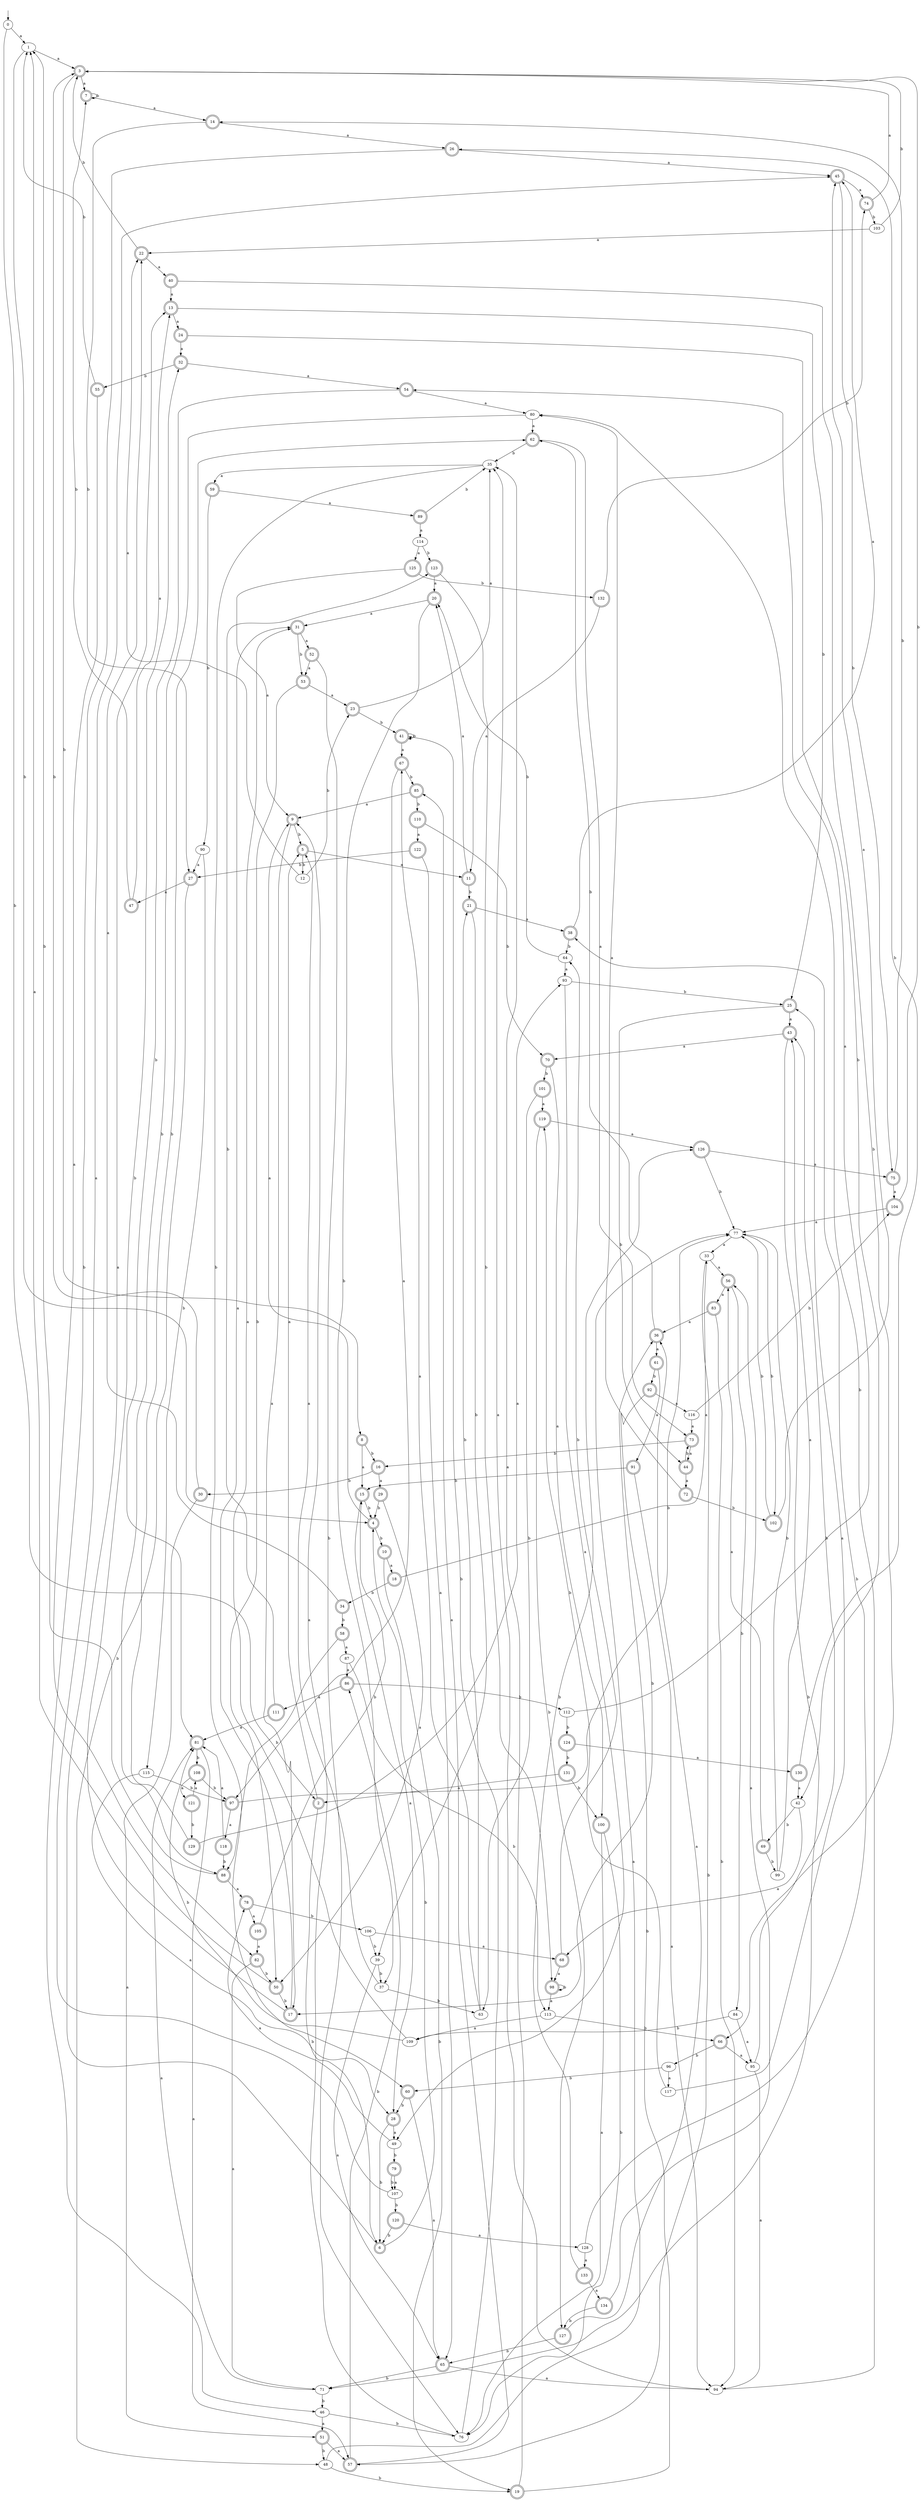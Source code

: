 digraph RandomDFA {
  __start0 [label="", shape=none];
  __start0 -> 0 [label=""];
  0 [shape=circle]
  0 -> 1 [label="a"]
  0 -> 2 [label="b"]
  1
  1 -> 3 [label="a"]
  1 -> 4 [label="b"]
  2 [shape=doublecircle]
  2 -> 5 [label="a"]
  2 -> 6 [label="b"]
  3 [shape=doublecircle]
  3 -> 7 [label="a"]
  3 -> 8 [label="b"]
  4 [shape=doublecircle]
  4 -> 9 [label="a"]
  4 -> 10 [label="b"]
  5 [shape=doublecircle]
  5 -> 11 [label="a"]
  5 -> 12 [label="b"]
  6 [shape=doublecircle]
  6 -> 13 [label="a"]
  6 -> 4 [label="b"]
  7 [shape=doublecircle]
  7 -> 14 [label="a"]
  7 -> 7 [label="b"]
  8 [shape=doublecircle]
  8 -> 15 [label="a"]
  8 -> 16 [label="b"]
  9 [shape=doublecircle]
  9 -> 17 [label="a"]
  9 -> 5 [label="b"]
  10 [shape=doublecircle]
  10 -> 18 [label="a"]
  10 -> 19 [label="b"]
  11 [shape=doublecircle]
  11 -> 20 [label="a"]
  11 -> 21 [label="b"]
  12
  12 -> 22 [label="a"]
  12 -> 23 [label="b"]
  13 [shape=doublecircle]
  13 -> 24 [label="a"]
  13 -> 25 [label="b"]
  14 [shape=doublecircle]
  14 -> 26 [label="a"]
  14 -> 27 [label="b"]
  15 [shape=doublecircle]
  15 -> 28 [label="a"]
  15 -> 4 [label="b"]
  16 [shape=doublecircle]
  16 -> 29 [label="a"]
  16 -> 30 [label="b"]
  17 [shape=doublecircle]
  17 -> 31 [label="a"]
  17 -> 32 [label="b"]
  18 [shape=doublecircle]
  18 -> 33 [label="a"]
  18 -> 34 [label="b"]
  19 [shape=doublecircle]
  19 -> 35 [label="a"]
  19 -> 36 [label="b"]
  20 [shape=doublecircle]
  20 -> 31 [label="a"]
  20 -> 37 [label="b"]
  21 [shape=doublecircle]
  21 -> 38 [label="a"]
  21 -> 39 [label="b"]
  22 [shape=doublecircle]
  22 -> 40 [label="a"]
  22 -> 3 [label="b"]
  23 [shape=doublecircle]
  23 -> 35 [label="a"]
  23 -> 41 [label="b"]
  24 [shape=doublecircle]
  24 -> 32 [label="a"]
  24 -> 42 [label="b"]
  25 [shape=doublecircle]
  25 -> 43 [label="a"]
  25 -> 44 [label="b"]
  26 [shape=doublecircle]
  26 -> 45 [label="a"]
  26 -> 46 [label="b"]
  27 [shape=doublecircle]
  27 -> 47 [label="a"]
  27 -> 48 [label="b"]
  28 [shape=doublecircle]
  28 -> 49 [label="a"]
  28 -> 6 [label="b"]
  29 [shape=doublecircle]
  29 -> 50 [label="a"]
  29 -> 4 [label="b"]
  30 [shape=doublecircle]
  30 -> 51 [label="a"]
  30 -> 3 [label="b"]
  31 [shape=doublecircle]
  31 -> 52 [label="a"]
  31 -> 53 [label="b"]
  32 [shape=doublecircle]
  32 -> 54 [label="a"]
  32 -> 55 [label="b"]
  33
  33 -> 56 [label="a"]
  33 -> 57 [label="b"]
  34 [shape=doublecircle]
  34 -> 22 [label="a"]
  34 -> 58 [label="b"]
  35
  35 -> 59 [label="a"]
  35 -> 60 [label="b"]
  36 [shape=doublecircle]
  36 -> 61 [label="a"]
  36 -> 62 [label="b"]
  37
  37 -> 5 [label="a"]
  37 -> 63 [label="b"]
  38 [shape=doublecircle]
  38 -> 45 [label="a"]
  38 -> 64 [label="b"]
  39
  39 -> 65 [label="a"]
  39 -> 37 [label="b"]
  40 [shape=doublecircle]
  40 -> 13 [label="a"]
  40 -> 66 [label="b"]
  41 [shape=doublecircle]
  41 -> 67 [label="a"]
  41 -> 41 [label="b"]
  42
  42 -> 68 [label="a"]
  42 -> 69 [label="b"]
  43 [shape=doublecircle]
  43 -> 70 [label="a"]
  43 -> 71 [label="b"]
  44 [shape=doublecircle]
  44 -> 72 [label="a"]
  44 -> 73 [label="b"]
  45 [shape=doublecircle]
  45 -> 74 [label="a"]
  45 -> 75 [label="b"]
  46
  46 -> 51 [label="a"]
  46 -> 76 [label="b"]
  47 [shape=doublecircle]
  47 -> 13 [label="a"]
  47 -> 7 [label="b"]
  48
  48 -> 77 [label="a"]
  48 -> 19 [label="b"]
  49
  49 -> 78 [label="a"]
  49 -> 79 [label="b"]
  50 [shape=doublecircle]
  50 -> 1 [label="a"]
  50 -> 17 [label="b"]
  51 [shape=doublecircle]
  51 -> 57 [label="a"]
  51 -> 48 [label="b"]
  52 [shape=doublecircle]
  52 -> 53 [label="a"]
  52 -> 76 [label="b"]
  53 [shape=doublecircle]
  53 -> 23 [label="a"]
  53 -> 50 [label="b"]
  54 [shape=doublecircle]
  54 -> 80 [label="a"]
  54 -> 81 [label="b"]
  55 [shape=doublecircle]
  55 -> 82 [label="a"]
  55 -> 1 [label="b"]
  56 [shape=doublecircle]
  56 -> 83 [label="a"]
  56 -> 84 [label="b"]
  57 [shape=doublecircle]
  57 -> 85 [label="a"]
  57 -> 86 [label="b"]
  58 [shape=doublecircle]
  58 -> 87 [label="a"]
  58 -> 88 [label="b"]
  59 [shape=doublecircle]
  59 -> 89 [label="a"]
  59 -> 90 [label="b"]
  60 [shape=doublecircle]
  60 -> 65 [label="a"]
  60 -> 28 [label="b"]
  61 [shape=doublecircle]
  61 -> 91 [label="a"]
  61 -> 92 [label="b"]
  62 [shape=doublecircle]
  62 -> 73 [label="a"]
  62 -> 35 [label="b"]
  63
  63 -> 67 [label="a"]
  63 -> 21 [label="b"]
  64
  64 -> 93 [label="a"]
  64 -> 20 [label="b"]
  65 [shape=doublecircle]
  65 -> 94 [label="a"]
  65 -> 71 [label="b"]
  66 [shape=doublecircle]
  66 -> 95 [label="a"]
  66 -> 96 [label="b"]
  67 [shape=doublecircle]
  67 -> 97 [label="a"]
  67 -> 85 [label="b"]
  68 [shape=doublecircle]
  68 -> 98 [label="a"]
  68 -> 64 [label="b"]
  69 [shape=doublecircle]
  69 -> 56 [label="a"]
  69 -> 99 [label="b"]
  70 [shape=doublecircle]
  70 -> 100 [label="a"]
  70 -> 101 [label="b"]
  71
  71 -> 81 [label="a"]
  71 -> 46 [label="b"]
  72 [shape=doublecircle]
  72 -> 80 [label="a"]
  72 -> 102 [label="b"]
  73 [shape=doublecircle]
  73 -> 44 [label="a"]
  73 -> 16 [label="b"]
  74 [shape=doublecircle]
  74 -> 3 [label="a"]
  74 -> 103 [label="b"]
  75 [shape=doublecircle]
  75 -> 104 [label="a"]
  75 -> 14 [label="b"]
  76
  76 -> 9 [label="a"]
  76 -> 41 [label="b"]
  77
  77 -> 33 [label="a"]
  77 -> 102 [label="b"]
  78 [shape=doublecircle]
  78 -> 105 [label="a"]
  78 -> 106 [label="b"]
  79 [shape=doublecircle]
  79 -> 107 [label="a"]
  79 -> 107 [label="b"]
  80
  80 -> 62 [label="a"]
  80 -> 88 [label="b"]
  81 [shape=doublecircle]
  81 -> 57 [label="a"]
  81 -> 108 [label="b"]
  82 [shape=doublecircle]
  82 -> 71 [label="a"]
  82 -> 50 [label="b"]
  83 [shape=doublecircle]
  83 -> 36 [label="a"]
  83 -> 94 [label="b"]
  84
  84 -> 95 [label="a"]
  84 -> 109 [label="b"]
  85 [shape=doublecircle]
  85 -> 9 [label="a"]
  85 -> 110 [label="b"]
  86 [shape=doublecircle]
  86 -> 111 [label="a"]
  86 -> 112 [label="b"]
  87
  87 -> 86 [label="a"]
  87 -> 113 [label="b"]
  88 [shape=doublecircle]
  88 -> 78 [label="a"]
  88 -> 1 [label="b"]
  89 [shape=doublecircle]
  89 -> 114 [label="a"]
  89 -> 35 [label="b"]
  90
  90 -> 27 [label="a"]
  90 -> 115 [label="b"]
  91 [shape=doublecircle]
  91 -> 94 [label="a"]
  91 -> 15 [label="b"]
  92 [shape=doublecircle]
  92 -> 116 [label="a"]
  92 -> 17 [label="b"]
  93
  93 -> 49 [label="a"]
  93 -> 25 [label="b"]
  94
  94 -> 35 [label="a"]
  94 -> 80 [label="b"]
  95
  95 -> 94 [label="a"]
  95 -> 43 [label="b"]
  96
  96 -> 117 [label="a"]
  96 -> 60 [label="b"]
  97 [shape=doublecircle]
  97 -> 118 [label="a"]
  97 -> 77 [label="b"]
  98 [shape=doublecircle]
  98 -> 113 [label="a"]
  98 -> 98 [label="b"]
  99
  99 -> 43 [label="a"]
  99 -> 77 [label="b"]
  100 [shape=doublecircle]
  100 -> 76 [label="a"]
  100 -> 76 [label="b"]
  101 [shape=doublecircle]
  101 -> 119 [label="a"]
  101 -> 63 [label="b"]
  102 [shape=doublecircle]
  102 -> 45 [label="a"]
  102 -> 77 [label="b"]
  103
  103 -> 22 [label="a"]
  103 -> 3 [label="b"]
  104 [shape=doublecircle]
  104 -> 77 [label="a"]
  104 -> 3 [label="b"]
  105 [shape=doublecircle]
  105 -> 82 [label="a"]
  105 -> 15 [label="b"]
  106
  106 -> 68 [label="a"]
  106 -> 39 [label="b"]
  107
  107 -> 45 [label="a"]
  107 -> 120 [label="b"]
  108 [shape=doublecircle]
  108 -> 121 [label="a"]
  108 -> 97 [label="b"]
  109
  109 -> 31 [label="a"]
  109 -> 81 [label="b"]
  110 [shape=doublecircle]
  110 -> 122 [label="a"]
  110 -> 70 [label="b"]
  111 [shape=doublecircle]
  111 -> 81 [label="a"]
  111 -> 123 [label="b"]
  112
  112 -> 54 [label="a"]
  112 -> 124 [label="b"]
  113
  113 -> 109 [label="a"]
  113 -> 66 [label="b"]
  114
  114 -> 125 [label="a"]
  114 -> 123 [label="b"]
  115
  115 -> 28 [label="a"]
  115 -> 97 [label="b"]
  116
  116 -> 73 [label="a"]
  116 -> 104 [label="b"]
  117
  117 -> 25 [label="a"]
  117 -> 119 [label="b"]
  118 [shape=doublecircle]
  118 -> 81 [label="a"]
  118 -> 88 [label="b"]
  119 [shape=doublecircle]
  119 -> 126 [label="a"]
  119 -> 127 [label="b"]
  120 [shape=doublecircle]
  120 -> 128 [label="a"]
  120 -> 6 [label="b"]
  121 [shape=doublecircle]
  121 -> 108 [label="a"]
  121 -> 129 [label="b"]
  122 [shape=doublecircle]
  122 -> 65 [label="a"]
  122 -> 27 [label="b"]
  123 [shape=doublecircle]
  123 -> 20 [label="a"]
  123 -> 98 [label="b"]
  124 [shape=doublecircle]
  124 -> 130 [label="a"]
  124 -> 131 [label="b"]
  125 [shape=doublecircle]
  125 -> 9 [label="a"]
  125 -> 132 [label="b"]
  126 [shape=doublecircle]
  126 -> 75 [label="a"]
  126 -> 77 [label="b"]
  127 [shape=doublecircle]
  127 -> 36 [label="a"]
  127 -> 65 [label="b"]
  128
  128 -> 133 [label="a"]
  128 -> 38 [label="b"]
  129 [shape=doublecircle]
  129 -> 93 [label="a"]
  129 -> 62 [label="b"]
  130 [shape=doublecircle]
  130 -> 42 [label="a"]
  130 -> 26 [label="b"]
  131 [shape=doublecircle]
  131 -> 2 [label="a"]
  131 -> 100 [label="b"]
  132 [shape=doublecircle]
  132 -> 11 [label="a"]
  132 -> 74 [label="b"]
  133 [shape=doublecircle]
  133 -> 134 [label="a"]
  133 -> 126 [label="b"]
  134 [shape=doublecircle]
  134 -> 56 [label="a"]
  134 -> 127 [label="b"]
}
